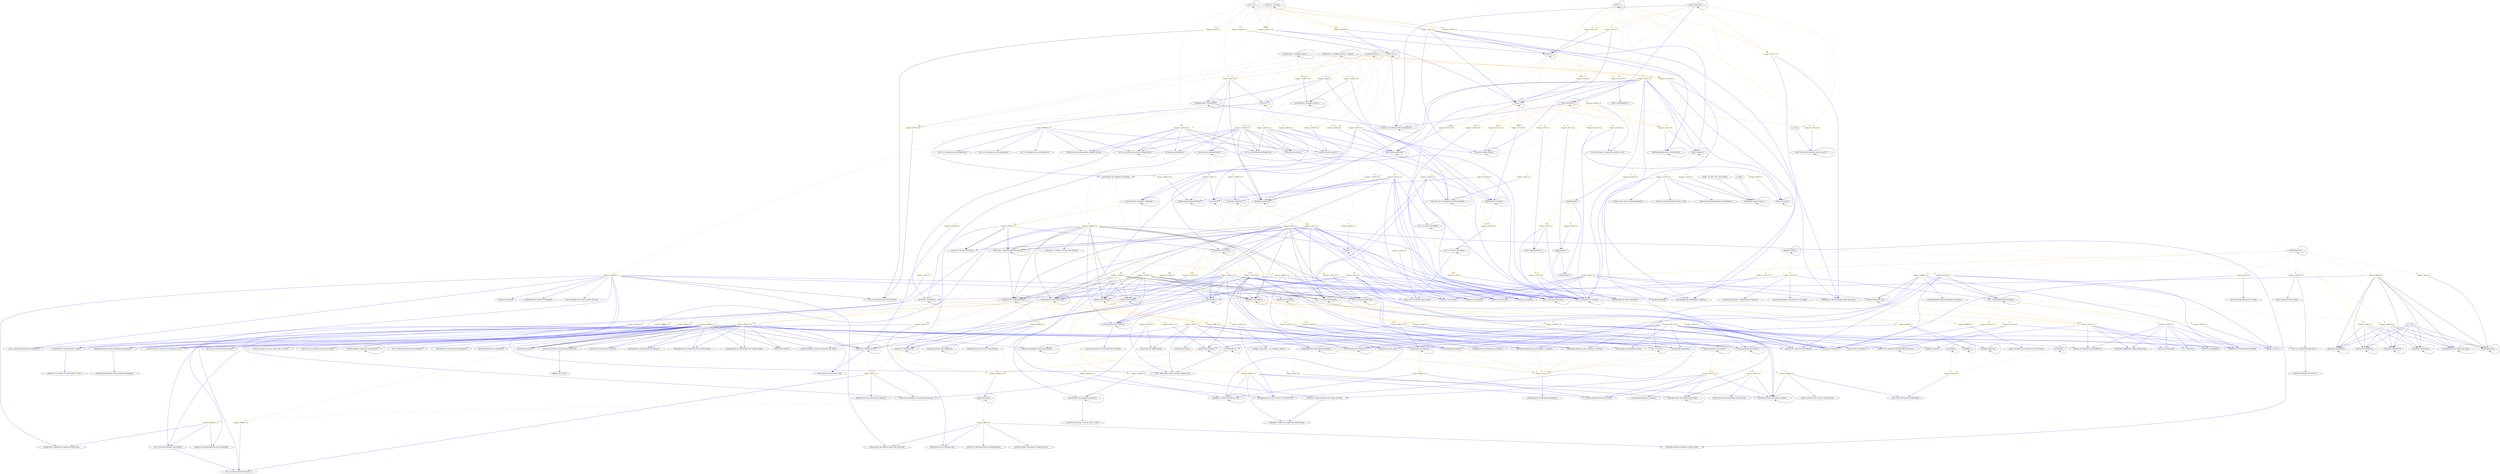 digraph Previas_cc {
	graph [ouputmode=edgesfirst,
		ranksep=3
	];
	1020	 [label="CALCULO 1"];
	1020 -> 1020;
	G_1001	 [color=yellow,
		label="Grupo G_1001 [4-6]"];
	1020 -> G_1001	 [color=grey,
		headlabel=3];
	G_1020	 [color=yellow,
		label="Grupo G_1020 [1-1]"];
	1020 -> G_1020	 [color=grey,
		headlabel=1];
	G_1020E	 [color=yellow,
		label="Grupo G_1020E [1-1]"];
	1020 -> G_1020E	 [color=grey,
		headlabel=1];
	G_1022	 [color=yellow,
		label="Grupo G_1022 [1-2]"];
	1020 -> G_1022	 [color=grey,
		headlabel=1];
	G_CA1Y2	 [color=yellow,
		label="Grupo G_CA1Y2 [2-4]"];
	1020 -> G_CA1Y2	 [color=grey,
		headlabel=1];
	G_1020C	 [color=yellow,
		label="Grupo G_1020C [1-3]"];
	1020 -> G_1020C	 [color=grey,
		headlabel=1];
	1020 -> G_1020C	 [color=orange,
		headlabel=1];
	G_C1020	 [color=yellow,
		label="Grupo G_C1020 [1-1]"];
	1020 -> G_C1020	 [color=orange,
		headlabel=1];
	G_CP1E	 [color=yellow,
		label="Grupo G_CP1E [1-1]"];
	1020 -> G_CP1E	 [color=orange,
		headlabel=1];
	1021	 [label="ALGEBRA LINEAL"];
	1021 -> 1021;
	G_1000	 [color=yellow,
		label="Grupo G_1000 [2-4]"];
	1021 -> G_1000	 [color=grey,
		headlabel=2];
	G_1030E	 [color=yellow,
		label="Grupo G_1030E [1-1]"];
	1021 -> G_1030E	 [color=grey,
		headlabel=1];
	G_B101	 [color=yellow,
		label="Grupo G_B101 [2-2]"];
	1021 -> G_B101	 [color=grey,
		headlabel=2];
	G_1002	 [color=yellow,
		label="Grupo G_1002 [1-1]"];
	1021 -> G_1002	 [color=orange,
		headlabel=1];
	G_1009	 [color=yellow,
		label="Grupo G_1009 [2-2]"];
	1021 -> G_1009	 [color=orange,
		headlabel=2];
	G_1031E	 [color=yellow,
		label="Grupo G_1031E [1-1]"];
	1021 -> G_1031E	 [color=grey,
		headlabel=1];
	G_C1030	 [color=yellow,
		label="Grupo G_C1030 [1-1]"];
	1021 -> G_C1030	 [color=orange,
		headlabel=1];
	1022	 [label="CALCULO 2"];
	1022 -> 1022;
	1130	 [label="FISICA DE LAS RADIACIONES IONIZANTES"];
	1022 -> 1130	 [color=blue];
	1022 -> G_1001	 [color=orange,
		headlabel=1];
	1022 -> G_CA1Y2	 [color=grey,
		headlabel=1];
	G_1022E	 [color=yellow,
		label="Grupo G_1022E [1-1]"];
	1022 -> G_1022E	 [color=grey,
		headlabel=1];
	G_1025	 [color=yellow,
		label="Grupo G_1025 [1-1]"];
	1022 -> G_1025	 [color=grey,
		headlabel=1];
	1024	 [label="CALCULO 3"];
	1024 -> 1024;
	G_1024	 [color=yellow,
		label="Grupo G_1024 [1-1]"];
	1024 -> G_1024	 [color=grey,
		headlabel=1];
	1029	 [label="FUNCIONES DE VARIABLE COMPLEJA"];
	1024 -> 1029	 [color=blue];
	G_1004	 [color=yellow,
		label="Grupo G_1004 [1-1]"];
	1024 -> G_1004	 [color=orange,
		headlabel=1];
	G_1024C	 [color=yellow,
		label="Grupo G_1024C [1-3]"];
	1024 -> G_1024C	 [color=orange,
		headlabel=1];
	G_CP6E	 [color=yellow,
		label="Grupo G_CP6E [1-1]"];
	1024 -> G_CP6E	 [color=grey,
		headlabel=1];
	1025	 [label="PROBABILIDAD Y ESTADISTICA"];
	1025 -> 1025;
	1025 -> 1130	 [color=blue];
	G_1025E	 [color=yellow,
		label="Grupo G_1025E [1-1]"];
	1025 -> G_1025E	 [color=grey,
		headlabel=1];
	G_PROBA	 [color=yellow,
		label="Grupo G_PROBA [1-1]"];
	1025 -> G_PROBA	 [color=grey,
		headlabel=1];
	1028	 [label="ECUACIONES DIFERENCIALES"];
	1028 -> 1028;
	G_1028E	 [color=yellow,
		label="Grupo G_1028E [1-2]"];
	1028 -> G_1028E	 [color=grey,
		headlabel=1];
	G_1028	 [color=yellow,
		label="Grupo G_1028 [1-1]"];
	1028 -> G_1028	 [color=orange,
		headlabel=1];
	G_1028C	 [color=yellow,
		label="Grupo G_1028C [1-1]"];
	1028 -> G_1028C	 [color=orange,
		headlabel=1];
	1030	 [label="GEOMETRIA Y ALGEBRA LINEAL 1"];
	1030 -> 1030;
	1030 -> G_1000	 [color=grey,
		headlabel=1];
	1030 -> G_1030E	 [color=grey,
		headlabel=1];
	1030 -> G_B101	 [color=grey,
		headlabel=1];
	1030 -> G_1002	 [color=grey,
		headlabel=1];
	1030 -> G_1009	 [color=grey,
		headlabel=1];
	G_1030C	 [color=yellow,
		label="Grupo G_1030C [1-3]"];
	1030 -> G_1030C	 [color=grey,
		headlabel=1];
	1030 -> G_1030C	 [color=orange,
		headlabel=1];
	1030 -> G_C1030	 [color=orange,
		headlabel=1];
	1031	 [label="GEOMETRIA Y ALGEBRA LINEAL 2"];
	1031 -> 1031;
	1031 -> G_1000	 [color=grey,
		headlabel=1];
	1031 -> G_B101	 [color=grey,
		headlabel=1];
	1031 -> G_1009	 [color=grey,
		headlabel=1];
	1031 -> G_1031E	 [color=grey,
		headlabel=1];
	1033	 [label="METODOS NUMERICOS"];
	1033 -> 1033;
	G_1033	 [color=yellow,
		label="Grupo G_1033 [1-2]"];
	1033 -> G_1033	 [color=orange,
		headlabel=1];
	G_1033E	 [color=yellow,
		label="Grupo G_1033E [1-1]"];
	1033 -> G_1033E	 [color=grey,
		headlabel=1];
	1036	 [label="FUNCIONES DE VARIABLE COMPLEJA"];
	1036 -> 1036;
	G_1029E	 [color=yellow,
		label="Grupo G_1029E [1-1]"];
	1036 -> G_1029E	 [color=grey,
		headlabel=1];
	G_1036C	 [color=yellow,
		label="Grupo G_1036C [1-1]"];
	1036 -> G_1036C	 [color=orange,
		headlabel=1];
	1044	 [label="INT. A LOS PROCESOS ESTOCASTICOS"];
	1045	 [label="INT. A LA GEOMETRÍA DIFERENCIAL"];
	1047	 [label="MET. DE SIMUL.COMPUTAC.APLIC.A SIST.F I"];
	1047 -> 1047;
	1051	 [label="ANALISIS FUNCIONAL"];
	1052	 [label="CALCULO 1 (ANUAL)"];
	1052 -> 1052;
	1052 -> G_1001	 [color=grey,
		headlabel=3];
	1052 -> G_1020	 [color=grey,
		headlabel=1];
	1052 -> G_1020E	 [color=grey,
		headlabel=1];
	1052 -> G_1022	 [color=grey,
		headlabel=1];
	1052 -> G_CA1Y2	 [color=grey,
		headlabel=1];
	1052 -> G_1020C	 [color=grey,
		headlabel=1];
	1052 -> G_1020C	 [color=orange,
		headlabel=1];
	1052 -> G_C1020	 [color=orange,
		headlabel=1];
	1052 -> G_CP1E	 [color=orange,
		headlabel=1];
	1053	 [label="GEOMETRIA Y ALGEBRA LINEAL 1 (ANUAL)"];
	1053 -> 1053;
	1053 -> G_1000	 [color=grey,
		headlabel=1];
	1053 -> G_1030E	 [color=grey,
		headlabel=1];
	1053 -> G_B101	 [color=grey,
		headlabel=1];
	1053 -> G_1002	 [color=grey,
		headlabel=1];
	1053 -> G_1009	 [color=grey,
		headlabel=1];
	1053 -> G_1030C	 [color=grey,
		headlabel=1];
	1053 -> G_1030C	 [color=orange,
		headlabel=1];
	1053 -> G_C1030	 [color=orange,
		headlabel=1];
	1120	 [label="FISICA GENERAL 1"];
	1120 -> 1120;
	1121	 [label="FISICA GENERAL 2"];
	1120 -> 1121	 [color=blue];
	1120 -> 1130	 [color=blue];
	G_1120	 [color=yellow,
		label="Grupo G_1120 [1-2]"];
	1120 -> G_1120	 [color=grey,
		headlabel=1];
	G_F1E	 [color=yellow,
		label="Grupo G_F1E [1-1]"];
	1120 -> G_F1E	 [color=grey,
		headlabel=1];
	G_1121C	 [color=yellow,
		label="Grupo G_1121C [3-4]"];
	1120 -> G_1121C	 [color=orange,
		headlabel=1];
	G_CP3	 [color=yellow,
		label="Grupo G_CP3 [1-1]"];
	1120 -> G_CP3	 [color=orange,
		headlabel=1];
	G_F1C	 [color=yellow,
		label="Grupo G_F1C [1-1]"];
	1120 -> G_F1C	 [color=orange,
		headlabel=1];
	G_FIS	 [color=yellow,
		label="Grupo G_FIS [2-4]"];
	1120 -> G_FIS	 [color=grey,
		headlabel=2];
	G_G1124	 [color=yellow,
		label="Grupo G_G1124 [2-3]"];
	1120 -> G_G1124	 [color=grey,
		headlabel=2];
	1121 -> 1121;
	1121 -> 1130	 [color=blue];
	G_1128E	 [color=yellow,
		label="Grupo G_1128E [1-2]"];
	1121 -> G_1128E	 [color=grey,
		headlabel=1];
	G_1010	 [color=yellow,
		label="Grupo G_1010 [2-2]"];
	1121 -> G_1010	 [color=grey,
		headlabel=2];
	G_1010C	 [color=yellow,
		label="Grupo G_1010C [2-4]"];
	1121 -> G_1010C	 [color=grey,
		headlabel=2];
	G_1017	 [color=yellow,
		label="Grupo G_1017 [1-3]"];
	1121 -> G_1017	 [color=grey,
		headlabel=1];
	G_1027	 [color=yellow,
		label="Grupo G_1027 [1-1]"];
	1121 -> G_1027	 [color=grey,
		headlabel=1];
	1121 -> G_1121C	 [color=orange,
		headlabel=2];
	G_1122	 [color=yellow,
		label="Grupo G_1122 [1-3]"];
	1121 -> G_1122	 [color=orange,
		headlabel=1];
	G_1152E	 [color=yellow,
		label="Grupo G_1152E [2-2]"];
	1121 -> G_1152E	 [color=grey,
		headlabel=2];
	G_1153	 [color=yellow,
		label="Grupo G_1153 [3-5]"];
	1121 -> G_1153	 [color=grey,
		headlabel=3];
	G_C1121	 [color=yellow,
		label="Grupo G_C1121 [1-2]"];
	1121 -> G_C1121	 [color=orange,
		headlabel=1];
	G_E1153	 [color=yellow,
		label="Grupo G_E1153 [1-1]"];
	1121 -> G_E1153	 [color=grey,
		headlabel=1];
	G_F3C	 [color=yellow,
		label="Grupo G_F3C [1-1]"];
	1121 -> G_F3C	 [color=orange,
		headlabel=1];
	1122	 [label="MECANICA NEWTONIANA"];
	1122 -> 1122;
	G_1122C	 [color=yellow,
		label="Grupo G_1122C [1-1]"];
	1122 -> G_1122C	 [color=orange,
		headlabel=1];
	G_1122E	 [color=yellow,
		label="Grupo G_1122E [1-1]"];
	1122 -> G_1122E	 [color=grey,
		headlabel=1];
	G_CP8	 [color=yellow,
		label="Grupo G_CP8 [1-2]"];
	1122 -> G_CP8	 [color=grey,
		headlabel=1];
	1123	 [label="FISICA TERMICA"];
	1123 -> 1123;
	G_1123	 [color=yellow,
		label="Grupo G_1123 [1-1]"];
	1123 -> G_1123	 [color=grey,
		headlabel=1];
	G_1123C	 [color=yellow,
		label="Grupo G_1123C [1-1]"];
	1123 -> G_1123C	 [color=orange,
		headlabel=1];
	G_E1152	 [color=yellow,
		label="Grupo G_E1152 [1-1]"];
	1123 -> G_E1152	 [color=grey,
		headlabel=1];
	1126	 [label="MEC.DE SIST.Y FENOMENOS ONDULATORIOS"];
	1126 -> 1126;
	G_1126	 [color=yellow,
		label="Grupo G_1126 [1-1]"];
	1126 -> G_1126	 [color=grey,
		headlabel=1];
	G_C1128	 [color=yellow,
		label="Grupo G_C1128 [1-1]"];
	1126 -> G_C1128	 [color=orange,
		headlabel=1];
	1128	 [label=ELECTROMAGNETISMO];
	1128 -> 1128;
	G_1128	 [color=yellow,
		label="Grupo G_1128 [1-2]"];
	1128 -> G_1128	 [color=grey,
		headlabel=1];
	1128 -> G_1128E	 [color=grey,
		headlabel=1];
	1128 -> G_C1128	 [color=orange,
		headlabel=1];
	G_CP13	 [color=yellow,
		label="Grupo G_CP13 [1-1]"];
	1128 -> G_CP13	 [color=orange,
		headlabel=1];
	G_CP13E	 [color=yellow,
		label="Grupo G_CP13E [1-1]"];
	1128 -> G_CP13E	 [color=grey,
		headlabel=1];
	1129	 [label=OPTICA];
	1129 -> 1129;
	1130 -> 1130;
	1131	 [label="INT. A LA FISICA MODERNA"];
	1131 -> 1131;
	1137	 [label="FISICA DE LOS SEMICONDUCTORES"];
	1131 -> 1137	 [color=blue];
	G_1138	 [color=yellow,
		label="Grupo G_1138 [1-1]"];
	1131 -> G_1138	 [color=orange,
		headlabel=1];
	1136	 [label="TEORIA ELECTROMAGNETICA"];
	1136 -> 1136;
	1138	 [label="INT. A LA FISICA MODERNA"];
	1138 -> 1138;
	1138 -> G_1138	 [color=orange,
		headlabel=1];
	1142	 [label="FISICA NUCLEAR"];
	1142 -> 1142;
	1143	 [label=ACUSTICA];
	1143 -> 1143;
	1144	 [label="VIBRACIONES Y ONDAS"];
	1144 -> 1144;
	1144 -> G_C1128	 [color=orange,
		headlabel=1];
	1151	 [label="FISICA 1"];
	1151 -> 1151;
	1151 -> G_1120	 [color=grey,
		headlabel=1];
	1151 -> G_F1E	 [color=grey,
		headlabel=1];
	1151 -> G_1121C	 [color=orange,
		headlabel=1];
	1151 -> G_CP3	 [color=orange,
		headlabel=1];
	1151 -> G_F1C	 [color=orange,
		headlabel=1];
	1151 -> G_FIS	 [color=grey,
		headlabel=2];
	1151 -> G_FIS	 [color=orange,
		headlabel=1];
	1151 -> G_G1124	 [color=grey,
		headlabel=1];
	1152	 [label="FISICA 2"];
	1152 -> 1152;
	1152 -> G_1010C	 [color=grey,
		headlabel=1];
	1152 -> G_1122	 [color=orange,
		headlabel=1];
	1152 -> G_1152E	 [color=grey,
		headlabel=1];
	1152 -> G_1153	 [color=grey,
		headlabel=2];
	1152 -> G_C1121	 [color=orange,
		headlabel=1];
	1152 -> G_E1152	 [color=grey,
		headlabel=1];
	1152 -> G_FIS	 [color=orange,
		headlabel=1];
	1152 -> G_G1124	 [color=orange,
		headlabel=1];
	1153	 [label="FISICA 3"];
	1153 -> 1153;
	1153 -> G_1128E	 [color=grey,
		headlabel=1];
	1153 -> G_1010C	 [color=grey,
		headlabel=2];
	1153 -> G_1010C	 [color=orange,
		headlabel=1];
	1153 -> G_1017	 [color=grey,
		headlabel=1];
	1153 -> G_1122	 [color=orange,
		headlabel=1];
	1153 -> G_1152E	 [color=grey,
		headlabel=1];
	1153 -> G_1153	 [color=grey,
		headlabel=3];
	1153 -> G_1153	 [color=orange,
		headlabel=1];
	1153 -> G_C1121	 [color=orange,
		headlabel=1];
	1153 -> G_E1153	 [color=grey,
		headlabel=1];
	1153 -> G_F3C	 [color=orange,
		headlabel=1];
	1221	 [label=ECONOMIA];
	1221 -> 1221;
	G_1224	 [color=yellow,
		label="Grupo G_1224 [1-2]"];
	1221 -> G_1224	 [color=grey,
		headlabel=1];
	1224	 [label=ECONOMIA];
	1224 -> 1224;
	1224 -> G_1224	 [color=grey,
		headlabel=1];
	1322	 [label="PROGRAMACION 1"];
	1322 -> 1322;
	G_B300	 [color=yellow,
		label="Grupo G_B300 [1-2]"];
	1322 -> G_B300	 [color=grey,
		headlabel=1];
	G_CP9E	 [color=yellow,
		label="Grupo G_CP9E [1-1]"];
	1322 -> G_CP9E	 [color=grey,
		headlabel=1];
	G_1012	 [color=yellow,
		label="Grupo G_1012 [1-3]"];
	1322 -> G_1012	 [color=grey,
		headlabel=1];
	G_1322	 [color=yellow,
		label="Grupo G_1322 [1-1]"];
	1322 -> G_1322	 [color=orange,
		headlabel=1];
	G_1322E	 [color=yellow,
		label="Grupo G_1322E [1-1]"];
	1322 -> G_1322E	 [color=grey,
		headlabel=1];
	G_CP9	 [color=yellow,
		label="Grupo G_CP9 [1-1]"];
	1322 -> G_CP9	 [color=orange,
		headlabel=1];
	G_PR1	 [color=yellow,
		label="Grupo G_PR1 [1-2]"];
	1322 -> G_PR1	 [color=grey,
		headlabel=1];
	1324	 [label="PROGRAMACION 4"];
	1324 -> 1324;
	1401	 [label="SISTEMAS LINEALES 1"];
	1401 -> 1401;
	G_1407E	 [color=yellow,
		label="Grupo G_1407E [2-2]"];
	1401 -> G_1407E	 [color=grey,
		headlabel=1];
	G_CP50	 [color=yellow,
		label="Grupo G_CP50 [1-1]"];
	1401 -> G_CP50	 [color=grey,
		headlabel=1];
	G_1401	 [color=yellow,
		label="Grupo G_1401 [1-1]"];
	1401 -> G_1401	 [color=orange,
		headlabel=1];
	G_1423	 [color=yellow,
		label="Grupo G_1423 [1-1]"];
	1401 -> G_1423	 [color=grey,
		headlabel=1];
	G_1423E	 [color=yellow,
		label="Grupo G_1423E [1-2]"];
	1401 -> G_1423E	 [color=grey,
		headlabel=1];
	G_C1407	 [color=yellow,
		label="Grupo G_C1407 [2-4]"];
	1401 -> G_C1407	 [color=grey,
		headlabel=1];
	1407	 [label="SISTEMAS LINEALES 2"];
	1407 -> 1407;
	1407 -> G_1407E	 [color=grey,
		headlabel=1];
	G_1407	 [color=yellow,
		label="Grupo G_1407 [1-1]"];
	1407 -> G_1407	 [color=grey,
		headlabel=1];
	G_1407C	 [color=yellow,
		label="Grupo G_1407C [1-1]"];
	1407 -> G_1407C	 [color=orange,
		headlabel=1];
	1407 -> G_1423E	 [color=grey,
		headlabel=1];
	1407 -> G_C1407	 [color=orange,
		headlabel=1];
	G_CP50C	 [color=yellow,
		label="Grupo G_CP50C [1-1]"];
	1407 -> G_CP50C	 [color=orange,
		headlabel=1];
	1409	 [label="MUESTREO Y PROCESAMIENTO DIGITAL"];
	1409 -> 1409;
	5801	 [label="SISTEMAS DE COMUNICACION"];
	1409 -> 5801	 [color=blue];
	G_1409E	 [color=yellow,
		label="Grupo G_1409E [1-1]"];
	1409 -> G_1409E	 [color=grey,
		headlabel=1];
	G_1103	 [color=yellow,
		label="Grupo G_1103 [1-1]"];
	1409 -> G_1103	 [color=grey,
		headlabel=1];
	G_1409C	 [color=yellow,
		label="Grupo G_1409C [1-1]"];
	1409 -> G_1409C	 [color=orange,
		headlabel=1];
	1410	 [label="MEDIDAS ELECTRICAS"];
	1410 -> 1410;
	G_1410	 [color=yellow,
		label="Grupo G_1410 [1-1]"];
	1410 -> G_1410	 [color=orange,
		headlabel=1];
	G_1410C	 [color=yellow,
		label="Grupo G_1410C [1-1]"];
	1410 -> G_1410C	 [color=orange,
		headlabel=1];
	G_1410E	 [color=yellow,
		label="Grupo G_1410E [1-1]"];
	1410 -> G_1410E	 [color=grey,
		headlabel=1];
	G_5712	 [color=yellow,
		label="Grupo G_5712 [3-5]"];
	1410 -> G_5712	 [color=grey,
		headlabel=1];
	1423	 [label="SISTEMAS LINEALES 1"];
	1423 -> 1423;
	1423 -> G_1407E	 [color=grey,
		headlabel=1];
	1423 -> G_CP50	 [color=grey,
		headlabel=1];
	1423 -> G_1401	 [color=orange,
		headlabel=1];
	1423 -> G_1423	 [color=grey,
		headlabel=1];
	1423 -> G_1423E	 [color=grey,
		headlabel=1];
	1423 -> G_C1407	 [color=orange,
		headlabel=1];
	1451	 [label="MEDIDAS ELECTRICAS"];
	1451 -> 1451;
	1451 -> G_1410	 [color=orange,
		headlabel=1];
	1451 -> G_1410E	 [color=grey,
		headlabel=1];
	1511	 [label="SISTEMAS OPERATIVOS"];
	1511 -> 1511;
	1512	 [label="DISEÑO LOGICO"];
	1512 -> 1512;
	G_1512E	 [color=yellow,
		label="Grupo G_1512E [1-1]"];
	1512 -> G_1512E	 [color=grey,
		headlabel=1];
	G_B304	 [color=yellow,
		label="Grupo G_B304 [2-2]"];
	1512 -> G_B304	 [color=grey,
		headlabel=1];
	G_1512	 [color=yellow,
		label="Grupo G_1512 [1-2]"];
	1512 -> G_1512	 [color=orange,
		headlabel=1];
	G_1513	 [color=yellow,
		label="Grupo G_1513 [2-2]"];
	1512 -> G_1513	 [color=grey,
		headlabel=1];
	G_C1512	 [color=yellow,
		label="Grupo G_C1512 [1-1]"];
	1512 -> G_C1512	 [color=orange,
		headlabel=1];
	1513	 [label="INT. A LOS MICROPROCESADORES"];
	1513 -> 1513;
	1513 -> G_B304	 [color=grey,
		headlabel=1];
	1513 -> G_1513	 [color=grey,
		headlabel=1];
	"G_1513*"	 [color=yellow,
		label="Grupo G_1513* [1-1]"];
	1513 -> "G_1513*"	 [color=orange,
		headlabel=1];
	G_1513E	 [color=yellow,
		label="Grupo G_1513E [1-1]"];
	1513 -> G_1513E	 [color=grey,
		headlabel=1];
	G_C1513	 [color=yellow,
		label="Grupo G_C1513 [1-1]"];
	1513 -> G_C1513	 [color=orange,
		headlabel=1];
	1515	 [label="PROCESADORES DIGITALES DE SEÑALES"];
	1515 -> 1515;
	1518	 [label="SISTEMAS OPERATIVOS"];
	1518 -> 1518;
	1532	 [label="SISTEMAS OPERATIVOS"];
	1532 -> 1532;
	1537	 [label="SISTEMAS OPERATIVOS"];
	1537 -> 1537;
	1610	 [label="INT. A LA INVESTIGACION DE OPERACIONES"];
	1610 -> 1610;
	1810	 [label="MAQUINAS PARA FLUIDOS 1"];
	1810 -> 1810;
	1911	 [label="FUNDAMENTOS DE BASES DE DATOS"];
	1911 -> 1911;
	1914	 [label="ADMINISTRACION UNIX"];
	1914 -> 1914;
	3103	 [label="TALLER DE FILTROS DIGITALES"];
	5501	 [label="REDES ELECTRICAS 1"];
	5501 -> 5501;
	G_5502	 [color=yellow,
		label="Grupo G_5502 [2-2]"];
	5501 -> G_5502	 [color=grey,
		headlabel=1];
	G_5501C	 [color=yellow,
		label="Grupo G_5501C [1-1]"];
	5501 -> G_5501C	 [color=orange,
		headlabel=1];
	G_5501E	 [color=yellow,
		label="Grupo G_5501E [1-1]"];
	5501 -> G_5501E	 [color=grey,
		headlabel=1];
	G_5508	 [color=yellow,
		label="Grupo G_5508 [3-3]"];
	5501 -> G_5508	 [color=grey,
		headlabel=2];
	5502	 [label="REDES ELECTRICAS 2"];
	5502 -> 5502;
	5502 -> G_5502	 [color=grey,
		headlabel=1];
	G_5508E	 [color=yellow,
		label="Grupo G_5508E [1-1]"];
	5502 -> G_5508E	 [color=grey,
		headlabel=1];
	G_5502C	 [color=yellow,
		label="Grupo G_5502C [1-1]"];
	5502 -> G_5502C	 [color=orange,
		headlabel=1];
	5502 -> G_5508	 [color=grey,
		headlabel=1];
	G_5508C	 [color=yellow,
		label="Grupo G_5508C [1-1]"];
	5502 -> G_5508C	 [color=orange,
		headlabel=1];
	5503	 [label="INSTALACIONES ELECTRICAS"];
	5503 -> 5503;
	G_5507	 [color=yellow,
		label="Grupo G_5507 [1-1]"];
	5503 -> G_5507	 [color=grey,
		headlabel=1];
	G_5507C	 [color=yellow,
		label="Grupo G_5507C [1-1]"];
	5503 -> G_5507C	 [color=orange,
		headlabel=1];
	5503 -> G_5712	 [color=grey,
		headlabel=1];
	5505	 [label="MEDIDAS Y PROTECCIONES EN SEP."];
	5505 -> 5505;
	5506	 [label="DISTRIBUCION DE ENERGIA ELECTRICA"];
	5506 -> 5506;
	5507	 [label="INSTALACIONES ELECTRICAS"];
	5507 -> 5507;
	5507 -> G_5507	 [color=grey,
		headlabel=1];
	5507 -> G_5507C	 [color=orange,
		headlabel=1];
	5507 -> G_5712	 [color=grey,
		headlabel=1];
	5508	 [label="REDES ELECTRICAS"];
	5508 -> 5508;
	5508 -> G_5508E	 [color=grey,
		headlabel=1];
	5508 -> G_5502C	 [color=orange,
		headlabel=1];
	5508 -> G_5508	 [color=orange,
		headlabel=3];
	5508 -> G_5508C	 [color=orange,
		headlabel=1];
	5513	 [label="TRANSPORTE DE ENERGIA ELECTRICA"];
	5513 -> 5513;
	5516	 [label="TALLER DE MATLAB.Y S.AP. AL ANAL.Y S.SEP"];
	5513 -> 5516	 [color=blue];
	5514	 [label="SUBESTACIONES EN MEDIA TENSION"];
	5514 -> 5514;
	5601	 [label="INT. A LA ELECTROTECNICA"];
	5601 -> 5601;
	G_5601E	 [color=yellow,
		label="Grupo G_5601E [1-1]"];
	5601 -> G_5601E	 [color=grey,
		headlabel=1];
	G_5601C	 [color=yellow,
		label="Grupo G_5601C [1-3]"];
	5601 -> G_5601C	 [color=orange,
		headlabel=1];
	5602	 [label="MAQUINAS ELECTRICAS"];
	5602 -> 5602;
	G_5602C	 [color=yellow,
		label="Grupo G_5602C [1-1]"];
	5602 -> G_5602C	 [color=orange,
		headlabel=1];
	5607	 [label="ELECTRONICA DE POTENCIA 1"];
	5607 -> 5607;
	5608	 [label="INT. A LA ELECTROTECNICA"];
	5608 -> 5608;
	5608 -> G_5601E	 [color=grey,
		headlabel=1];
	5608 -> G_5601C	 [color=orange,
		headlabel=1];
	5609	 [label="ELECTRONICA DE POTENCIA"];
	5609 -> 5609;
	5610	 [label="TALLER LABORAT. DE ELECTRON.DE POTENCIA"];
	5609 -> 5610	 [color=blue];
	5701	 [label="ELECTRONICA 1"];
	5701 -> 5609	 [color=blue];
	5701 -> 5701;
	1005	 [label="DIS. CIRC.INTEG.CMOS ANALOG.Y MIXTOS A/D"];
	5701 -> 1005	 [color=blue];
	G_5701	 [color=yellow,
		label="Grupo G_5701 [1-1]"];
	5701 -> G_5701	 [color=orange,
		headlabel=1];
	G_5701C	 [color=yellow,
		label="Grupo G_5701C [1-1]"];
	5701 -> G_5701C	 [color=orange,
		headlabel=1];
	G_5701E	 [color=yellow,
		label="Grupo G_5701E [1-1]"];
	5701 -> G_5701E	 [color=grey,
		headlabel=1];
	5702	 [label="ELECTRONICA 2"];
	5702 -> 5702;
	5702 -> 1005	 [color=blue];
	5704	 [label="DISEÑO DE CIRCUITOS INTEGRADOS DIGITALES"];
	5704 -> 5704;
	5705	 [label="SEMINARIO DE INGENIERIA BIOMEDICA"];
	5705 -> 5705;
	5705 -> G_5712	 [color=orange,
		headlabel=1];
	5801 -> 5801;
	G_5801C	 [color=yellow,
		label="Grupo G_5801C [1-1]"];
	5801 -> G_5801C	 [color=orange,
		headlabel=1];
	G_1104	 [color=yellow,
		label="Grupo G_1104 [1-1]"];
	5801 -> G_1104	 [color=grey,
		headlabel=1];
	5801 -> G_5508C	 [color=orange,
		headlabel=1];
	G_5801	 [color=yellow,
		label="Grupo G_5801 [1-1]"];
	5801 -> G_5801	 [color=orange,
		headlabel=1];
	G_5808	 [color=yellow,
		label="Grupo G_5808 [1-1]"];
	5801 -> G_5808	 [color=grey,
		headlabel=1];
	G_5808C	 [color=yellow,
		label="Grupo G_5808C [1-1]"];
	5801 -> G_5808C	 [color=orange,
		headlabel=1];
	G_5808E	 [color=yellow,
		label="Grupo G_5808E [1-1]"];
	5801 -> G_5808E	 [color=grey,
		headlabel=1];
	5803	 [label="ANTENAS Y PROPAGACION"];
	5803 -> 5803;
	5814	 [label="INGENIERIA DE SISTEMAS CDMA"];
	5803 -> 5814	 [color=blue];
	G_5817	 [color=yellow,
		label="Grupo G_5817 [1-1]"];
	5803 -> G_5817	 [color=orange,
		headlabel=1];
	5805	 [label="REDES DE DATOS"];
	5805 -> 5805;
	G_5805	 [color=yellow,
		label="Grupo G_5805 [1-1]"];
	5805 -> G_5805	 [color=orange,
		headlabel=1];
	G_5805E	 [color=yellow,
		label="Grupo G_5805E [1-1]"];
	5805 -> G_5805E	 [color=grey,
		headlabel=1];
	5806	 [label="TELEFONIA DIGITAL"];
	G_5806E	 [color=yellow,
		label="Grupo G_5806E [1-1]"];
	5806 -> G_5806E	 [color=grey,
		headlabel=1];
	5808	 [label="SISTEMAS DE COMUNICACION"];
	5808 -> 5808;
	5808 -> G_5801C	 [color=orange,
		headlabel=1];
	5808 -> G_1104	 [color=grey,
		headlabel=1];
	5808 -> G_5508C	 [color=orange,
		headlabel=1];
	5808 -> G_5801	 [color=orange,
		headlabel=1];
	5808 -> G_5808	 [color=grey,
		headlabel=1];
	5808 -> G_5808C	 [color=orange,
		headlabel=1];
	5808 -> G_5808E	 [color=grey,
		headlabel=1];
	5810	 [label="TELEVIS.,RADIODIF. Y TEC.DE CONVERG."];
	5810 -> 5810;
	5817	 [label="ANTENAS Y PROPAGACION"];
	5817 -> 5817;
	5817 -> G_5817	 [color=orange,
		headlabel=1];
	5827	 [label="TELEFONIA DIGITAL"];
	5830	 [label="INT. A LA ELECTROTECNICA"];
	5830 -> 5830;
	5830 -> G_5601E	 [color=grey,
		headlabel=1];
	5830 -> G_5601C	 [color=orange,
		headlabel=1];
	5833	 [label="REDES DE ACCESO"];
	5834	 [label="NUCLEO DE RED EN TELECOMUNICACIONES"];
	5834 -> 5833;
	5838	 [label="COMUNICACIONES INALAMBRICAS"];
	5838 -> 5838;
	5900	 [label="INT. A LA TEORIA DE CONTROL"];
	5900 -> 5900;
	G_5900	 [color=yellow,
		label="Grupo G_5900 [1-1]"];
	5900 -> G_5900	 [color=orange,
		headlabel=1];
	G_5900E	 [color=yellow,
		label="Grupo G_5900E [1-1]"];
	5900 -> G_5900E	 [color=grey,
		headlabel=1];
	5901	 [label="CONTROL 2"];
	5901 -> 5901;
	5903	 [label="CONTROL ROBUSTO"];
	5903 -> 5903;
	5910	 [label="INT. A LOS PLC"];
	5910 -> 5910;
	G_1000 -> 1028	 [color=blue];
	G_1000 -> 1033	 [color=blue];
	G_1000 -> 1045;
	G_1000 -> 1051;
	G_1000 -> 1126	 [color=blue];
	G_1000 -> 1401;
	G_1000 -> 1610	 [color=blue];
	G_1000 -> 5900	 [color=blue];
	1042	 [label="TEORIA DE COD.ALGEBR.PARA CORREC.DE ERR"];
	G_1000 -> 1042	 [color=blue];
	1233	 [label="TUTORIA EN MATEMATICA"];
	G_1000 -> 1233	 [color=blue];
	G_1001 -> 1024	 [color=blue];
	G_1001 -> 1025	 [color=blue];
	G_1001 -> 1028	 [color=blue];
	G_1001 -> 1401;
	G_1020 -> 1044;
	G_1020E -> 1022;
	G_1022 -> 1122	 [color=blue];
	G_1022 -> 1123	 [color=blue];
	G_1022 -> 1152;
	G_1022 -> 1153;
	YFC04	 [label="TERMODINAMICA (FAC. DE CIENCIAS)"];
	G_1022 -> YFC04	 [color=blue];
	G_1024 -> 1045;
	G_1024 -> 1051;
	G_1024 -> 1143	 [color=blue];
	G_1024 -> 5900	 [color=blue];
	1427	 [label="COMPUTACION CUANTICA"];
	G_1024 -> 1427	 [color=blue];
	G_1025E -> 1044;
	G_1025E -> 5900	 [color=blue];
	1046	 [label="TEORIA DE CODIGOS"];
	G_1025E -> 1046	 [color=blue];
	G_1025E -> 1137	 [color=blue];
	1352	 [label="COMPRESION DE DATOS SIN PERDIDA"];
	G_1025E -> 1352	 [color=blue];
	1438	 [label="APL.DE TEORIA DE LA INF.AL PROC.DE IMAG."];
	G_1025E -> 1438	 [color=blue];
	1540	 [label="HERRAMIENTAS DE PROG.P/PROCES.DE SEÑALES"];
	G_1025E -> 1540	 [color=blue];
	5812	 [label="CODIFICACION DE IMAGENES Y VIDEO"];
	G_1025E -> 5812	 [color=blue];
	5818	 [label="EVALUACION DE PERF.EN REDES DE TELECOM."];
	G_1025E -> 5818	 [color=blue];
	5826	 [label="INT. AL RECONOCIMIENTO DE PATRONES"];
	G_1025E -> 5826	 [color=blue];
	5835	 [label="MODELADO Y ANALISIS DE REDES DE TELECOM."];
	G_1025E -> 5835	 [color=blue];
	5837	 [label="ALGUNOS MET.DE PROCES.DE IMAGENES CON..."];
	G_1025E -> 5837	 [color=blue];
	G_1028E -> 1409;
	G_1028E -> 1410;
	G_1028E -> 5501;
	G_1028E -> 5508;
	G_1028E -> 5601;
	G_1028E -> 5608;
	G_1028E -> 5609	 [color=blue];
	G_1028E -> 5801;
	G_1028E -> 5808;
	G_1028E -> 5900	 [color=blue];
	G_1028E -> 1540	 [color=blue];
	G_1028E -> 5837	 [color=blue];
	5913	 [label="ANALISIS Y CONTROL DE SIST. NO LINEALES"];
	G_1028E -> 5913	 [color=blue];
	G_1029E -> 1410;
	G_1029E -> 5501;
	G_1029E -> 5508;
	G_1029E -> 5601;
	G_1029E -> 5608;
	G_1029E -> 5609	 [color=blue];
	G_1029E -> 5801;
	G_1029E -> 5808;
	G_1029E -> 5900	 [color=blue];
	G_1030E -> 1031;
	G_1030E -> 1144	 [color=blue];
	G_1036C -> 1407	 [color=blue];
	G_1036C -> 1409;
	G_1036C -> 1409	 [color=blue];
	G_1036C -> 3103;
	G_1036C -> 3103	 [color=blue];
	G_1036C -> 5817	 [color=blue];
	G_1120 -> 1121;
	G_1120 -> 1122	 [color=blue];
	G_1120 -> 1123	 [color=blue];
	G_1120 -> 1128	 [color=blue];
	G_1120 -> 1142	 [color=blue];
	G_1120 -> 1401;
	G_1120 -> 5830	 [color=blue];
	G_1120 -> 5900	 [color=blue];
	G_1120 -> YFC04	 [color=blue];
	1124	 [label="LABORATORIO 1"];
	G_1120 -> 1124	 [color=blue];
	G_1123 -> 1810;
	G_1128 -> 1129	 [color=blue];
	G_1128 -> 1409;
	G_1128 -> 1410;
	G_1128 -> 5501;
	G_1128 -> 5508;
	G_1128 -> 5601;
	G_1128 -> 5608;
	G_1128 -> 5701	 [color=blue];
	G_1128 -> 5801;
	G_1128 -> 5808;
	G_1128 -> 5817	 [color=blue];
	G_1128 -> 5830	 [color=blue];
	G_1128 -> 5900	 [color=blue];
	G_1128 -> 1137	 [color=blue];
	5829	 [label="COMUNICACIONES OPTICAS Y REDES WDM"];
	G_1128 -> 5829	 [color=blue];
	G_1128E -> 1401;
	G_1407E -> 5502;
	G_1407E -> 5503;
	G_1407E -> 5602;
	G_1407E -> 5803;
	G_1407E -> 5900	 [color=blue];
	5703	 [label="INGENIERIA BIOMEDICA"];
	G_1407E -> 5703	 [color=blue];
	5710	 [label="INGENIERIA BIOMEDICA"];
	G_1407E -> 5710	 [color=blue];
	5912	 [label="SISTEMAS NEURO FUZZY"];
	G_1407E -> 5912	 [color=blue];
	G_1409E -> 1515	 [color=blue];
	G_1409E -> 5607	 [color=blue];
	G_1409E -> 5803;
	G_1409E -> 5806;
	G_1409E -> 5806	 [color=blue];
	G_1409E -> 5827;
	G_1409E -> 5834;
	G_1409E -> 1005	 [color=blue];
	G_1409E -> 1540	 [color=blue];
	5707	 [label="IMAGENES MEDICAS:ADQ. INSTRUM. Y GESTION"];
	G_1409E -> 5707	 [color=blue];
	5709	 [label="IMAGENES MEDICAS:ADQ. INSTRUM. Y GESTION"];
	G_1409E -> 5709	 [color=blue];
	G_1409E -> 5710	 [color=blue];
	5802	 [label="TALLER DE TELECOMUNICACIONES"];
	G_1409E -> 5802	 [color=blue];
	5804	 [label="TRATAMIENTO  ESTADISTICO DE SEÑALES"];
	G_1409E -> 5804	 [color=blue];
	5811	 [label="TRATAMIENTO DE IMAGENES POR COMPUTADORA"];
	G_1409E -> 5811	 [color=blue];
	5828	 [label="TRATAMIENTO DE IMAGENES POR COMPUTADORA"];
	G_1409E -> 5828	 [color=blue];
	5831	 [label="INT. AL RECONOCIMIENTO DE PATRONES"];
	G_1409E -> 5831	 [color=blue];
	G_1409E -> 5837	 [color=blue];
	5839	 [label="PROCESAMIENTO DIGIT. DE SEÑALES DE AUDIO"];
	G_1409E -> 5839	 [color=blue];
	5840	 [label="TRATAMIENTO ESTADISTICO DE SEÑALES"];
	G_1409E -> 5840	 [color=blue];
	5842	 [label="RECONOCIMIENTO DE PATRONES"];
	G_1409E -> 5842	 [color=blue];
	5843	 [label="PROC.DE IMAG.EN COLOR PARA CINE Y FOTOG."];
	G_1409E -> 5843	 [color=blue];
	5845	 [label="MET.V.Y NO LOC.P/REST.DE IM.DIG.Y VIDEO"];
	G_1409E -> 5845	 [color=blue];
	5909	 [label="INT. A LOS SIST.MOVILES CELULARES"];
	G_1409E -> 5909	 [color=blue];
	G_1409E -> 5912	 [color=blue];
	G_1512E -> 1513;
	G_1512E -> 5910	 [color=blue];
	1516	 [label="DISEÑO LOGICO 2"];
	G_1512E -> 1516	 [color=blue];
	1517	 [label="DISEÑO CON MICROPROCESADORES"];
	G_1512E -> 1517	 [color=blue];
	2028	 [label="TALLER DE PROYECTO"];
	G_1512E -> 2028	 [color=blue];
	5708	 [label="DISEÑO DE CIRCUITOS INTEGRADOS"];
	G_1512E -> 5708	 [color=blue];
	G_1805	 [label="ELEM . DE MEC. DE LOS FLUIDOS"];
	G_1805 -> 1810;
	G_5502 -> 5506;
	G_5507 -> 5506;
	G_5507 -> 5514;
	5504	 [label="PROYECTO DE INSTALACIONES ELECTRICAS"];
	G_5507 -> 5504	 [color=blue];
	G_5508E -> 5514;
	5509	 [label="INT. AL SECTOR ELÉCT.COMPETITIVO"];
	G_5508E -> 5509	 [color=blue];
	5832	 [label="PROTECCION DE SIST. ELECT. DE POTENCIA"];
	G_5508E -> 5832	 [color=blue];
	G_5601E -> 5514;
	G_5601E -> 5514	 [color=blue];
	G_5601E -> 5607	 [color=blue];
	5603	 [label="TALLER DE MAQUINAS ELECTRICAS"];
	G_5601E -> 5603	 [color=blue];
	G_5801C -> 5803	 [color=blue];
	G_5801C -> 5806;
	G_5801C -> 5806	 [color=blue];
	G_5801C -> 5810	 [color=blue];
	G_5801C -> 5827;
	G_5801C -> 5834;
	G_5801C -> 5802	 [color=blue];
	G_5801C -> 5814	 [color=blue];
	G_5801C -> 5804	 [color=blue];
	G_5801C -> 5811	 [color=blue];
	G_5801C -> 5828	 [color=blue];
	G_B101 -> 1044;
	G_B300 -> 1033	 [color=blue];
	G_B300 -> 1324;
	G_B300 -> 1511;
	G_B300 -> 1518;
	G_B300 -> 1532;
	G_B300 -> 1537;
	G_B300 -> 1911;
	G_B304 -> 1324;
	G_B304 -> 1511;
	G_B304 -> 1518;
	G_B304 -> 1532;
	G_B304 -> 1537;
	G_B304 -> 1911;
	G_CA1Y2 -> 1033	 [color=blue];
	G_CA1Y2 -> 1045;
	G_CA1Y2 -> 1051;
	G_CA1Y2 -> 1610	 [color=blue];
	G_CA1Y2 -> 5900	 [color=blue];
	G_CA1Y2 -> 1042	 [color=blue];
	G_CA1Y2 -> 1233	 [color=blue];
	G_CP50 -> 1410;
	G_CP50 -> 5501;
	G_CP50 -> 5508;
	G_CP50 -> 5513	 [color=blue];
	G_CP50 -> 5601;
	G_CP50 -> 5608;
	G_CP50 -> 5801;
	G_CP50 -> 5808;
	G_CP9E -> 1513	 [color=blue];
	G_CP9E -> 1914;
	1307	 [label="PROGRAMACION PARA INGENIERIA ELECTRICA"];
	G_CP9E -> 1307	 [color=blue];
	G_CP9E -> 1517	 [color=blue];
	G_CP9E -> 5707	 [color=blue];
	G_CP9E -> 5709	 [color=blue];
	G_F1E -> 1152;
	G_F1E -> 1153;
	YFC04 -> YFC04;
	1029 -> G_1029E	 [color=grey,
		headlabel=1];
	1029 -> G_1036C	 [color=grey,
		headlabel=1];
	1056	 [label="OPTIMIZ. CON APLIC. A LA PLANIF.C/ INCER"];
	1140	 [label="LABORATORIO 3"];
	1124 -> 1140	 [color=blue];
	G_1016	 [color=yellow,
		label="Grupo G_1016 [1-1]"];
	1124 -> G_1016	 [color=orange,
		headlabel=1];
	G_FE1	 [color=yellow,
		label="Grupo G_FE1 [1-1]"];
	1124 -> G_FE1	 [color=orange,
		headlabel=1];
	1127	 [label="LABORATORIO 2"];
	1127 -> 1140	 [color=blue];
	1141	 [label="LABORATORIO DE FISICA MODERNA"];
	1127 -> 1141	 [color=blue];
	G_1127C	 [color=yellow,
		label="Grupo G_1127C [1-1]"];
	1127 -> G_1127C	 [color=orange,
		headlabel=1];
	1132	 [label="MODULO DE TRANSFERENCIA DE CALOR"];
	1133	 [label="MODULO DE TERMODINAMICA ESTADISTICA"];
	1135	 [label="MODULO DE CICLOS TERMODINAMICOS"];
	1154	 [label="FISICA EXPERIMENTAL 1"];
	1154 -> G_FE1	 [color=orange,
		headlabel=1];
	1155	 [label="FISICA EXPERIMENTAL 2"];
	1155 -> G_1127C	 [color=orange,
		headlabel=1];
	1306	 [label="PROGRAMACION ORIENTADA A OBJETOS"];
	G_1326	 [color=yellow,
		label="Grupo G_1326 [1-1]"];
	1306 -> G_1326	 [color=orange,
		headlabel=1];
	1307 -> G_1326	 [color=orange,
		headlabel=1];
	1326	 [label="DESARROLLO DE SOFTWARE PARA ING.ELECT."];
	1326 -> G_1326	 [color=orange,
		headlabel=1];
	1344	 [label="INT. A LA ARQUITECTURA DEL PC"];
	1357	 [label="SISTEMAS OPERATIVOS PARA PC-1"];
	1344 -> 1357	 [color=blue];
	1413	 [label="MONOGRAFIA EN MEDIDAS ELECTRICAS"];
	1428	 [label="TALLER DE FIRMWARE"];
	1431	 [label="INT. A LA TEORIA DE LA INFORMACION"];
	1432	 [label="INT. A LA TEORIA DE LA INFORMACION"];
	1442	 [label="ROBOTICA EMBEBIDA"];
	1450	 [label="INT. A LA TEORIA DE LA INFORMACION"];
	1534	 [label="DISEÑO LOGICO 2"];
	1536	 [label="SISTEMAS EMBEBIDOS PARA TIEMPO REAL"];
	1538	 [label="REDES DE SENSORES INALAMBRICOS"];
	1541	 [label="MONOGR.DE HERR.DE PROG.P/PROC.DE SEÑALES"];
	1540 -> 1541	 [color=blue];
	1829	 [label="I.A. Y ROBOTICA"];
	1849	 [label="BUTIA: ROBOTICA EDUCATIVA"];
	1925	 [label="TALLER DE PROGRAMACION Y ARTE"];
	2018	 [label="MODULO DE TALLER 1"];
	2020	 [label="MODULO DE TALLER 2"];
	2021	 [label="MODULO DE TALLER 3"];
	2022	 [label="MODULO DE TALLER 4"];
	2031	 [label="TALLER ENCARARE"];
	2034	 [label="TALLER ENCARARE 1:CREATIVIDAD E INNOVAC."];
	2036	 [label="TALLER ENCARARE 2:PLANIF.DE LA FUT.EMPR."];
	2314	 [label="ESTABILIDAD DE LOS SIST.ELEC.DE POTENCIA"];
	5510	 [label="TEMAS DE SUBESTACIONES DE MEDIA TENSION"];
	5515	 [label="COMPLEM. TEMAS DE SUBEST.EN MEDIA TENS."];
	5510 -> 5515	 [color=blue];
	5512	 [label="ACONDICIONAMIENTO LUMINICO"];
	5703 -> G_5712	 [color=orange,
		headlabel=1];
	5707 -> G_5712	 [color=orange,
		headlabel=1];
	5709 -> G_5712	 [color=orange,
		headlabel=1];
	5710 -> G_5712	 [color=orange,
		headlabel=1];
	5711	 [label="CIRCUITOS DE MICROONDAS"];
	5712	 [label="INTERNADO DE INGENIERIA BIOMEDICA"];
	5713	 [label="CIRCUITOS DE RADIOFRECUENCIA"];
	5820	 [label="MONOGR. EN CODIFIC.DE IMAGENES Y VIDEO"];
	5812 -> 5820	 [color=blue];
	5813	 [label="CODIFICACION DE FUENTES SIN PERDIDA"];
	5815	 [label="GESTION INTEG. DE REDES Y SERV.DE TELEC."];
	5816	 [label="RUTEO IP Y TECNOLOGIAS DE TRANSPORTES"];
	5819	 [label="CIRCUITOS AMPLIFIC. DE RADIOFRECUENCIA"];
	5821	 [label="PROPAGACION EN ENTORNOS URBANOS"];
	5822	 [label="PRINCIPIOS DE LA TECNICA SDH"];
	5823	 [label="TALLER DE TELEMATICA"];
	5825	 [label="TEC. DE ACCESO RADIO DE SIST. 3G"];
	5836	 [label="REDES DE TRANSPORTE DE ALTA CAPACIDAD"];
	5841	 [label="TELEVISION DIGITAL"];
	5844	 [label="TALLER DE TELECOMUNICACIONES"];
	5902	 [label="MOD.Y CONTROL DE CONV.ELECT.DE POTENCIA"];
	5909 -> 5825	 [color=blue];
	5950	 [label="FUND. DE BIOLOG. PARA ING.,FISICOS Y MAT"];
	G_1002 -> 1024	 [color=blue];
	G_1002 -> 1025	 [color=blue];
	G_1002 -> 1122	 [color=blue];
	G_1004 -> 1036	 [color=blue];
	G_1004 -> 1128	 [color=blue];
	G_1009 -> 1128	 [color=blue];
	G_1010 -> 1142	 [color=blue];
	G_1010 -> 5950	 [color=blue];
	G_1010C -> 1128	 [color=blue];
	G_1012 -> 1324	 [color=blue];
	G_1016 -> 1127	 [color=blue];
	G_1017 -> 1127	 [color=blue];
	G_1020C -> 1152	 [color=blue];
	G_1020C -> 1153	 [color=blue];
	G_1022E -> 5950	 [color=blue];
	G_1024C -> 1136	 [color=blue];
	G_1025 -> 1036	 [color=blue];
	G_1025 -> 1126	 [color=blue];
	G_1025 -> 1128	 [color=blue];
	G_1025 -> 1144	 [color=blue];
	G_1025 -> 1029	 [color=blue];
	G_1027 -> 1126	 [color=blue];
	G_1028 -> 1136	 [color=blue];
	G_1028 -> 1143	 [color=blue];
	G_1028 -> 1407	 [color=blue];
	G_1028 -> 2314	 [color=blue];
	G_1028C -> 1401	 [color=blue];
	G_1028C -> 1423	 [color=blue];
	G_1030C -> 1031	 [color=blue];
	G_1031E -> 1427	 [color=blue];
	G_1033 -> 1056	 [color=blue];
	G_1033 -> 2314	 [color=blue];
	G_1033E -> 1540	 [color=blue];
	G_1033E -> 5837	 [color=blue];
	G_1103 -> 5812	 [color=blue];
	G_1104 -> 5812	 [color=blue];
	G_1104 -> 5822	 [color=blue];
	G_1121C -> 1047	 [color=blue];
	G_1122 -> 1123	 [color=blue];
	G_1122 -> YFC04	 [color=blue];
	G_1122C -> 1126	 [color=blue];
	G_1122C -> 1144	 [color=blue];
	G_1122C -> 5601	 [color=blue];
	G_1122C -> 5608	 [color=blue];
	G_1122C -> 5830	 [color=blue];
	G_1122E -> 1143	 [color=blue];
	G_1122E -> 5900	 [color=blue];
	G_1123C -> 1810	 [color=blue];
	G_1123C -> 5503	 [color=blue];
	G_1123C -> 1132	 [color=blue];
	G_1123C -> 1133	 [color=blue];
	G_1123C -> 1135	 [color=blue];
	G_1126 -> 1137	 [color=blue];
	G_1127C -> 5830	 [color=blue];
	G_1127C -> 5900	 [color=blue];
	G_1138 -> 1141	 [color=blue];
	G_1152E -> 5830	 [color=blue];
	G_1153 -> 1144	 [color=blue];
	G_1224 -> 5509	 [color=blue];
	G_1322 -> 1511	 [color=blue];
	G_1322 -> 1518	 [color=blue];
	G_1322 -> 1532	 [color=blue];
	G_1322 -> 1537	 [color=blue];
	G_1322 -> 1911	 [color=blue];
	G_1322E -> 1344	 [color=blue];
	G_1322E -> 1849	 [color=blue];
	G_1326 -> 1428	 [color=blue];
	G_1326 -> 1442	 [color=blue];
	G_1326 -> 1536	 [color=blue];
	G_1326 -> 1538	 [color=blue];
	G_1326 -> 1829	 [color=blue];
	G_1326 -> 5823	 [color=blue];
	G_1401 -> 1407	 [color=blue];
	G_1401 -> 1409	 [color=blue];
	G_1401 -> 3103	 [color=blue];
	G_1401 -> 5601	 [color=blue];
	G_1401 -> 5701	 [color=blue];
	G_1401 -> 2018	 [color=blue];
	G_1401 -> 2020	 [color=blue];
	G_1401 -> 2021	 [color=blue];
	G_1401 -> 2022	 [color=blue];
	G_1407 -> 5702	 [color=blue];
	G_1407 -> 5705	 [color=blue];
	G_1407 -> 5810	 [color=blue];
	G_1407 -> 1005	 [color=blue];
	G_1407 -> 1517	 [color=blue];
	G_1407 -> 5708	 [color=blue];
	G_1407 -> 5711	 [color=blue];
	G_1407 -> 5713	 [color=blue];
	G_1407C -> 5608	 [color=blue];
	G_1407C -> 2028	 [color=blue];
	G_1409C -> 5705	 [color=blue];
	G_1409C -> 5808	 [color=blue];
	G_1409C -> 5900	 [color=blue];
	G_1409C -> 2028	 [color=blue];
	G_1409C -> 5703	 [color=blue];
	G_1410 -> 1413	 [color=blue];
	G_1410 -> 2028	 [color=blue];
	G_1410C -> 5503	 [color=blue];
	G_1410E -> 5505	 [color=blue];
	G_1410E -> 5910	 [color=blue];
	G_1410E -> 5703	 [color=blue];
	G_1410E -> 5710	 [color=blue];
	G_1411C -> 1047	 [color=blue];
	G_1423 -> 1451	 [color=blue];
	G_1423 -> 5609	 [color=blue];
	G_1423 -> 5830	 [color=blue];
	G_1423 -> 2028	 [color=blue];
	G_1423 -> 2031	 [color=blue];
	G_1423 -> 5707	 [color=blue];
	G_1423 -> 5708	 [color=blue];
	G_1423 -> 5709	 [color=blue];
	G_1423 -> 5839	 [color=blue];
	G_1423E -> 5701	 [color=blue];
	G_1512 -> 1513	 [color=blue];
	G_1512 -> 5701	 [color=blue];
	G_1512 -> 2034	 [color=blue];
	G_1512 -> 2036	 [color=blue];
	G_1512C -> 1324	 [color=blue];
	G_1512C -> 1511	 [color=blue];
	G_1512C -> 1518	 [color=blue];
	G_1512C -> 1532	 [color=blue];
	G_1512C -> 1537	 [color=blue];
	G_1512C -> 1911	 [color=blue];
	G_1513 -> 5704	 [color=blue];
	G_1513 -> 1344	 [color=blue];
	G_1513 -> 1534	 [color=blue];
	"G_1513*" -> 1516	 [color=blue];
	G_1513E -> 1428	 [color=blue];
	G_1513E -> 1442	 [color=blue];
	G_1513E -> 1517	 [color=blue];
	G_1513E -> 1536	 [color=blue];
	G_1513E -> 1538	 [color=blue];
	G_1513E -> 1829	 [color=blue];
	G_1805C -> 1810	 [color=blue];
	G_5501C -> 5502	 [color=blue];
	G_5501E -> 5505	 [color=blue];
	G_5502C -> 5505	 [color=blue];
	G_5502C -> 5514	 [color=blue];
	G_5502C -> 2314	 [color=blue];
	G_5502C -> 5515	 [color=blue];
	G_5502C -> 5603	 [color=blue];
	G_5507C -> 5506	 [color=blue];
	G_5507C -> 5514	 [color=blue];
	G_5507C -> 5510	 [color=blue];
	G_5507C -> 5512	 [color=blue];
	G_5507C -> 5603	 [color=blue];
	G_5508 -> 5513	 [color=blue];
	G_5508 -> 5510	 [color=blue];
	G_5508C -> 5805	 [color=blue];
	G_5601C -> 5502	 [color=blue];
	G_5601C -> 5503	 [color=blue];
	G_5601C -> 5507	 [color=blue];
	G_5601C -> 5602	 [color=blue];
	G_5601C -> 2314	 [color=blue];
	G_5602C -> 5505	 [color=blue];
	G_5602C -> 5603	 [color=blue];
	G_5701 -> 2028	 [color=blue];
	G_5701C -> 5607	 [color=blue];
	G_5701C -> 5702	 [color=blue];
	G_5701C -> 5704	 [color=blue];
	G_5701C -> 1516	 [color=blue];
	G_5701C -> 1517	 [color=blue];
	G_5701C -> 1534	 [color=blue];
	G_5701C -> 1538	 [color=blue];
	G_5701C -> 5703	 [color=blue];
	G_5701C -> 5708	 [color=blue];
	G_5701C -> 5710	 [color=blue];
	G_5701C -> 5713	 [color=blue];
	G_5701E -> 5711	 [color=blue];
	G_5701E -> 5819	 [color=blue];
	G_5712 -> 5712	 [color=blue];
	G_5801 -> 5823	 [color=blue];
	G_5801 -> 5841	 [color=blue];
	G_5805 -> 5815	 [color=blue];
	G_5805 -> 5816	 [color=blue];
	G_5805 -> 5818	 [color=blue];
	G_5805 -> 5822	 [color=blue];
	G_5805 -> 5829	 [color=blue];
	G_5805E -> 5835	 [color=blue];
	G_5805E -> 5836	 [color=blue];
	G_5805E -> 5909	 [color=blue];
	G_5806E -> 5825	 [color=blue];
	G_5808 -> 5819	 [color=blue];
	G_5808 -> 5825	 [color=blue];
	G_5808 -> 5826	 [color=blue];
	G_5808 -> 5844	 [color=blue];
	G_5808 -> 5909	 [color=blue];
	G_5808C -> 5817	 [color=blue];
	G_5808C -> 5838	 [color=blue];
	G_5808C -> 5813	 [color=blue];
	G_5808E -> 5836	 [color=blue];
	G_5817 -> 5819	 [color=blue];
	G_5817 -> 5821	 [color=blue];
	G_5817 -> 5825	 [color=blue];
	G_5900 -> 5901	 [color=blue];
	G_5900 -> 5903	 [color=blue];
	G_5900 -> 5912	 [color=blue];
	G_5900E -> 5902	 [color=blue];
	G_C1020 -> 1022	 [color=blue];
	G_C1020 -> 1306	 [color=blue];
	G_C1030 -> 1306	 [color=blue];
	G_C1030 -> 1326	 [color=blue];
	G_C1121 -> 1122	 [color=blue];
	G_C1128 -> 1131	 [color=blue];
	G_C1407 -> 5508	 [color=blue];
	G_C1512 -> 2031	 [color=blue];
	G_C1513 -> 2028	 [color=blue];
	G_CP13 -> 1136	 [color=blue];
	G_CP13 -> 1138	 [color=blue];
	G_CP13 -> 1401	 [color=blue];
	G_CP13 -> 1407	 [color=blue];
	G_CP13 -> 1423	 [color=blue];
	G_CP13 -> 2018	 [color=blue];
	G_CP13 -> 2020	 [color=blue];
	G_CP13 -> 2021	 [color=blue];
	G_CP13 -> 2022	 [color=blue];
	G_CP13E -> 5803	 [color=blue];
	G_CP1E -> 1326	 [color=blue];
	G_CP3 -> 1306	 [color=blue];
	G_CP3 -> 1326	 [color=blue];
	G_CP50C -> 1410	 [color=blue];
	G_CP50C -> 1451	 [color=blue];
	G_CP50C -> 5501	 [color=blue];
	G_CP50C -> 5607	 [color=blue];
	G_CP50C -> 5609	 [color=blue];
	G_CP50C -> 5701	 [color=blue];
	G_CP50C -> 5801	 [color=blue];
	G_CP50C -> 5803	 [color=blue];
	G_CP50C -> 5808	 [color=blue];
	G_CP50C -> 2018	 [color=blue];
	G_CP50C -> 2020	 [color=blue];
	G_CP50C -> 2021	 [color=blue];
	G_CP50C -> 2022	 [color=blue];
	G_CP6E -> 1129	 [color=blue];
	G_CP8 -> 1142	 [color=blue];
	G_CP9 -> 1914	 [color=blue];
	G_CP9 -> 1306	 [color=blue];
	G_CP9 -> 1326	 [color=blue];
	G_CP9 -> 2018	 [color=blue];
	G_CP9 -> 2020	 [color=blue];
	G_CP9 -> 2021	 [color=blue];
	G_CP9 -> 2022	 [color=blue];
	G_E1152 -> 5900	 [color=blue];
	G_E1153 -> 5900	 [color=blue];
	G_F1C -> 1152	 [color=blue];
	G_F3C -> 1155	 [color=blue];
	G_FE1 -> 5830	 [color=blue];
	G_FE1 -> 5900	 [color=blue];
	G_FE1 -> 1155	 [color=blue];
	G_FIS -> 1153	 [color=blue];
	G_G1124 -> 1154	 [color=blue];
	G_PR1 -> 1925	 [color=blue];
	G_PR1 -> 2028	 [color=blue];
	G_PROBA -> 1610	 [color=blue];
	G_PROBA -> 1042	 [color=blue];
	G_PROBA -> 1427	 [color=blue];
	G_PROBA -> 1431	 [color=blue];
	G_PROBA -> 1432	 [color=blue];
	G_PROBA -> 1450	 [color=blue];
}
